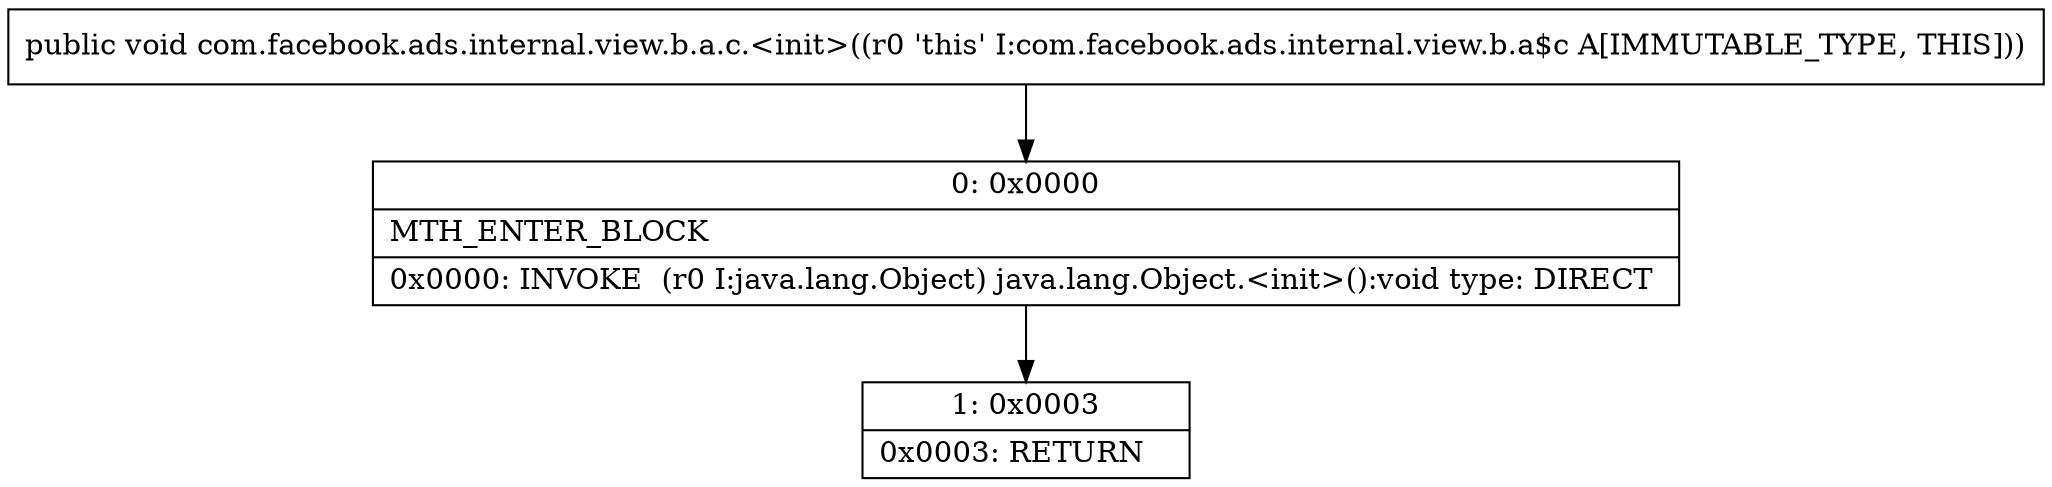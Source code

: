 digraph "CFG forcom.facebook.ads.internal.view.b.a.c.\<init\>()V" {
Node_0 [shape=record,label="{0\:\ 0x0000|MTH_ENTER_BLOCK\l|0x0000: INVOKE  (r0 I:java.lang.Object) java.lang.Object.\<init\>():void type: DIRECT \l}"];
Node_1 [shape=record,label="{1\:\ 0x0003|0x0003: RETURN   \l}"];
MethodNode[shape=record,label="{public void com.facebook.ads.internal.view.b.a.c.\<init\>((r0 'this' I:com.facebook.ads.internal.view.b.a$c A[IMMUTABLE_TYPE, THIS])) }"];
MethodNode -> Node_0;
Node_0 -> Node_1;
}

